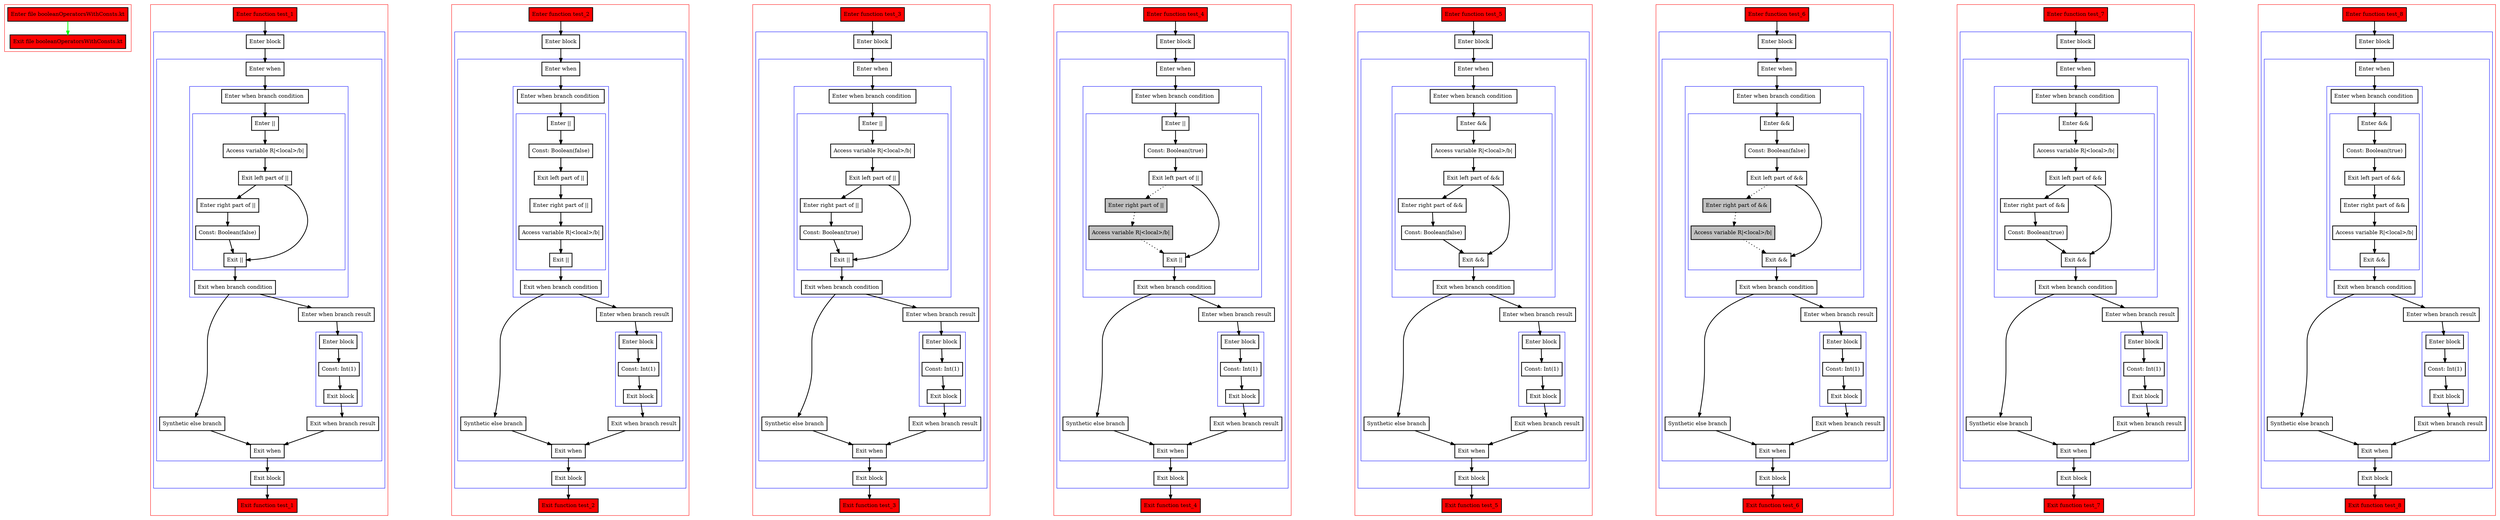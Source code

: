 digraph booleanOperatorsWithConsts_kt {
    graph [nodesep=3]
    node [shape=box penwidth=2]
    edge [penwidth=2]

    subgraph cluster_0 {
        color=red
        0 [label="Enter file booleanOperatorsWithConsts.kt" style="filled" fillcolor=red];
        1 [label="Exit file booleanOperatorsWithConsts.kt" style="filled" fillcolor=red];
    }
    0 -> {1} [color=green];

    subgraph cluster_1 {
        color=red
        2 [label="Enter function test_1" style="filled" fillcolor=red];
        subgraph cluster_2 {
            color=blue
            3 [label="Enter block"];
            subgraph cluster_3 {
                color=blue
                4 [label="Enter when"];
                subgraph cluster_4 {
                    color=blue
                    5 [label="Enter when branch condition "];
                    subgraph cluster_5 {
                        color=blue
                        6 [label="Enter ||"];
                        7 [label="Access variable R|<local>/b|"];
                        8 [label="Exit left part of ||"];
                        9 [label="Enter right part of ||"];
                        10 [label="Const: Boolean(false)"];
                        11 [label="Exit ||"];
                    }
                    12 [label="Exit when branch condition"];
                }
                13 [label="Synthetic else branch"];
                14 [label="Enter when branch result"];
                subgraph cluster_6 {
                    color=blue
                    15 [label="Enter block"];
                    16 [label="Const: Int(1)"];
                    17 [label="Exit block"];
                }
                18 [label="Exit when branch result"];
                19 [label="Exit when"];
            }
            20 [label="Exit block"];
        }
        21 [label="Exit function test_1" style="filled" fillcolor=red];
    }
    2 -> {3};
    3 -> {4};
    4 -> {5};
    5 -> {6};
    6 -> {7};
    7 -> {8};
    8 -> {9 11};
    9 -> {10};
    10 -> {11};
    11 -> {12};
    12 -> {13 14};
    13 -> {19};
    14 -> {15};
    15 -> {16};
    16 -> {17};
    17 -> {18};
    18 -> {19};
    19 -> {20};
    20 -> {21};

    subgraph cluster_7 {
        color=red
        22 [label="Enter function test_2" style="filled" fillcolor=red];
        subgraph cluster_8 {
            color=blue
            23 [label="Enter block"];
            subgraph cluster_9 {
                color=blue
                24 [label="Enter when"];
                subgraph cluster_10 {
                    color=blue
                    25 [label="Enter when branch condition "];
                    subgraph cluster_11 {
                        color=blue
                        26 [label="Enter ||"];
                        27 [label="Const: Boolean(false)"];
                        28 [label="Exit left part of ||"];
                        29 [label="Enter right part of ||"];
                        30 [label="Access variable R|<local>/b|"];
                        31 [label="Exit ||"];
                    }
                    32 [label="Exit when branch condition"];
                }
                33 [label="Synthetic else branch"];
                34 [label="Enter when branch result"];
                subgraph cluster_12 {
                    color=blue
                    35 [label="Enter block"];
                    36 [label="Const: Int(1)"];
                    37 [label="Exit block"];
                }
                38 [label="Exit when branch result"];
                39 [label="Exit when"];
            }
            40 [label="Exit block"];
        }
        41 [label="Exit function test_2" style="filled" fillcolor=red];
    }
    22 -> {23};
    23 -> {24};
    24 -> {25};
    25 -> {26};
    26 -> {27};
    27 -> {28};
    28 -> {29};
    29 -> {30};
    30 -> {31};
    31 -> {32};
    32 -> {33 34};
    33 -> {39};
    34 -> {35};
    35 -> {36};
    36 -> {37};
    37 -> {38};
    38 -> {39};
    39 -> {40};
    40 -> {41};

    subgraph cluster_13 {
        color=red
        42 [label="Enter function test_3" style="filled" fillcolor=red];
        subgraph cluster_14 {
            color=blue
            43 [label="Enter block"];
            subgraph cluster_15 {
                color=blue
                44 [label="Enter when"];
                subgraph cluster_16 {
                    color=blue
                    45 [label="Enter when branch condition "];
                    subgraph cluster_17 {
                        color=blue
                        46 [label="Enter ||"];
                        47 [label="Access variable R|<local>/b|"];
                        48 [label="Exit left part of ||"];
                        49 [label="Enter right part of ||"];
                        50 [label="Const: Boolean(true)"];
                        51 [label="Exit ||"];
                    }
                    52 [label="Exit when branch condition"];
                }
                53 [label="Synthetic else branch"];
                54 [label="Enter when branch result"];
                subgraph cluster_18 {
                    color=blue
                    55 [label="Enter block"];
                    56 [label="Const: Int(1)"];
                    57 [label="Exit block"];
                }
                58 [label="Exit when branch result"];
                59 [label="Exit when"];
            }
            60 [label="Exit block"];
        }
        61 [label="Exit function test_3" style="filled" fillcolor=red];
    }
    42 -> {43};
    43 -> {44};
    44 -> {45};
    45 -> {46};
    46 -> {47};
    47 -> {48};
    48 -> {49 51};
    49 -> {50};
    50 -> {51};
    51 -> {52};
    52 -> {53 54};
    53 -> {59};
    54 -> {55};
    55 -> {56};
    56 -> {57};
    57 -> {58};
    58 -> {59};
    59 -> {60};
    60 -> {61};

    subgraph cluster_19 {
        color=red
        62 [label="Enter function test_4" style="filled" fillcolor=red];
        subgraph cluster_20 {
            color=blue
            63 [label="Enter block"];
            subgraph cluster_21 {
                color=blue
                64 [label="Enter when"];
                subgraph cluster_22 {
                    color=blue
                    65 [label="Enter when branch condition "];
                    subgraph cluster_23 {
                        color=blue
                        66 [label="Enter ||"];
                        67 [label="Const: Boolean(true)"];
                        68 [label="Exit left part of ||"];
                        69 [label="Enter right part of ||" style="filled" fillcolor=gray];
                        70 [label="Access variable R|<local>/b|" style="filled" fillcolor=gray];
                        71 [label="Exit ||"];
                    }
                    72 [label="Exit when branch condition"];
                }
                73 [label="Synthetic else branch"];
                74 [label="Enter when branch result"];
                subgraph cluster_24 {
                    color=blue
                    75 [label="Enter block"];
                    76 [label="Const: Int(1)"];
                    77 [label="Exit block"];
                }
                78 [label="Exit when branch result"];
                79 [label="Exit when"];
            }
            80 [label="Exit block"];
        }
        81 [label="Exit function test_4" style="filled" fillcolor=red];
    }
    62 -> {63};
    63 -> {64};
    64 -> {65};
    65 -> {66};
    66 -> {67};
    67 -> {68};
    68 -> {71};
    68 -> {69} [style=dotted];
    69 -> {70} [style=dotted];
    70 -> {71} [style=dotted];
    71 -> {72};
    72 -> {73 74};
    73 -> {79};
    74 -> {75};
    75 -> {76};
    76 -> {77};
    77 -> {78};
    78 -> {79};
    79 -> {80};
    80 -> {81};

    subgraph cluster_25 {
        color=red
        82 [label="Enter function test_5" style="filled" fillcolor=red];
        subgraph cluster_26 {
            color=blue
            83 [label="Enter block"];
            subgraph cluster_27 {
                color=blue
                84 [label="Enter when"];
                subgraph cluster_28 {
                    color=blue
                    85 [label="Enter when branch condition "];
                    subgraph cluster_29 {
                        color=blue
                        86 [label="Enter &&"];
                        87 [label="Access variable R|<local>/b|"];
                        88 [label="Exit left part of &&"];
                        89 [label="Enter right part of &&"];
                        90 [label="Const: Boolean(false)"];
                        91 [label="Exit &&"];
                    }
                    92 [label="Exit when branch condition"];
                }
                93 [label="Synthetic else branch"];
                94 [label="Enter when branch result"];
                subgraph cluster_30 {
                    color=blue
                    95 [label="Enter block"];
                    96 [label="Const: Int(1)"];
                    97 [label="Exit block"];
                }
                98 [label="Exit when branch result"];
                99 [label="Exit when"];
            }
            100 [label="Exit block"];
        }
        101 [label="Exit function test_5" style="filled" fillcolor=red];
    }
    82 -> {83};
    83 -> {84};
    84 -> {85};
    85 -> {86};
    86 -> {87};
    87 -> {88};
    88 -> {89 91};
    89 -> {90};
    90 -> {91};
    91 -> {92};
    92 -> {93 94};
    93 -> {99};
    94 -> {95};
    95 -> {96};
    96 -> {97};
    97 -> {98};
    98 -> {99};
    99 -> {100};
    100 -> {101};

    subgraph cluster_31 {
        color=red
        102 [label="Enter function test_6" style="filled" fillcolor=red];
        subgraph cluster_32 {
            color=blue
            103 [label="Enter block"];
            subgraph cluster_33 {
                color=blue
                104 [label="Enter when"];
                subgraph cluster_34 {
                    color=blue
                    105 [label="Enter when branch condition "];
                    subgraph cluster_35 {
                        color=blue
                        106 [label="Enter &&"];
                        107 [label="Const: Boolean(false)"];
                        108 [label="Exit left part of &&"];
                        109 [label="Enter right part of &&" style="filled" fillcolor=gray];
                        110 [label="Access variable R|<local>/b|" style="filled" fillcolor=gray];
                        111 [label="Exit &&"];
                    }
                    112 [label="Exit when branch condition"];
                }
                113 [label="Synthetic else branch"];
                114 [label="Enter when branch result"];
                subgraph cluster_36 {
                    color=blue
                    115 [label="Enter block"];
                    116 [label="Const: Int(1)"];
                    117 [label="Exit block"];
                }
                118 [label="Exit when branch result"];
                119 [label="Exit when"];
            }
            120 [label="Exit block"];
        }
        121 [label="Exit function test_6" style="filled" fillcolor=red];
    }
    102 -> {103};
    103 -> {104};
    104 -> {105};
    105 -> {106};
    106 -> {107};
    107 -> {108};
    108 -> {111};
    108 -> {109} [style=dotted];
    109 -> {110} [style=dotted];
    110 -> {111} [style=dotted];
    111 -> {112};
    112 -> {113 114};
    113 -> {119};
    114 -> {115};
    115 -> {116};
    116 -> {117};
    117 -> {118};
    118 -> {119};
    119 -> {120};
    120 -> {121};

    subgraph cluster_37 {
        color=red
        122 [label="Enter function test_7" style="filled" fillcolor=red];
        subgraph cluster_38 {
            color=blue
            123 [label="Enter block"];
            subgraph cluster_39 {
                color=blue
                124 [label="Enter when"];
                subgraph cluster_40 {
                    color=blue
                    125 [label="Enter when branch condition "];
                    subgraph cluster_41 {
                        color=blue
                        126 [label="Enter &&"];
                        127 [label="Access variable R|<local>/b|"];
                        128 [label="Exit left part of &&"];
                        129 [label="Enter right part of &&"];
                        130 [label="Const: Boolean(true)"];
                        131 [label="Exit &&"];
                    }
                    132 [label="Exit when branch condition"];
                }
                133 [label="Synthetic else branch"];
                134 [label="Enter when branch result"];
                subgraph cluster_42 {
                    color=blue
                    135 [label="Enter block"];
                    136 [label="Const: Int(1)"];
                    137 [label="Exit block"];
                }
                138 [label="Exit when branch result"];
                139 [label="Exit when"];
            }
            140 [label="Exit block"];
        }
        141 [label="Exit function test_7" style="filled" fillcolor=red];
    }
    122 -> {123};
    123 -> {124};
    124 -> {125};
    125 -> {126};
    126 -> {127};
    127 -> {128};
    128 -> {129 131};
    129 -> {130};
    130 -> {131};
    131 -> {132};
    132 -> {133 134};
    133 -> {139};
    134 -> {135};
    135 -> {136};
    136 -> {137};
    137 -> {138};
    138 -> {139};
    139 -> {140};
    140 -> {141};

    subgraph cluster_43 {
        color=red
        142 [label="Enter function test_8" style="filled" fillcolor=red];
        subgraph cluster_44 {
            color=blue
            143 [label="Enter block"];
            subgraph cluster_45 {
                color=blue
                144 [label="Enter when"];
                subgraph cluster_46 {
                    color=blue
                    145 [label="Enter when branch condition "];
                    subgraph cluster_47 {
                        color=blue
                        146 [label="Enter &&"];
                        147 [label="Const: Boolean(true)"];
                        148 [label="Exit left part of &&"];
                        149 [label="Enter right part of &&"];
                        150 [label="Access variable R|<local>/b|"];
                        151 [label="Exit &&"];
                    }
                    152 [label="Exit when branch condition"];
                }
                153 [label="Synthetic else branch"];
                154 [label="Enter when branch result"];
                subgraph cluster_48 {
                    color=blue
                    155 [label="Enter block"];
                    156 [label="Const: Int(1)"];
                    157 [label="Exit block"];
                }
                158 [label="Exit when branch result"];
                159 [label="Exit when"];
            }
            160 [label="Exit block"];
        }
        161 [label="Exit function test_8" style="filled" fillcolor=red];
    }
    142 -> {143};
    143 -> {144};
    144 -> {145};
    145 -> {146};
    146 -> {147};
    147 -> {148};
    148 -> {149};
    149 -> {150};
    150 -> {151};
    151 -> {152};
    152 -> {153 154};
    153 -> {159};
    154 -> {155};
    155 -> {156};
    156 -> {157};
    157 -> {158};
    158 -> {159};
    159 -> {160};
    160 -> {161};

}
